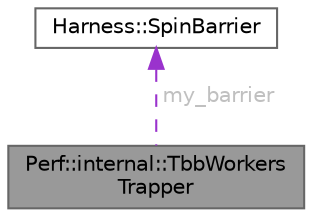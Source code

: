 digraph "Perf::internal::TbbWorkersTrapper"
{
 // LATEX_PDF_SIZE
  bgcolor="transparent";
  edge [fontname=Helvetica,fontsize=10,labelfontname=Helvetica,labelfontsize=10];
  node [fontname=Helvetica,fontsize=10,shape=box,height=0.2,width=0.4];
  Node1 [id="Node000001",label="Perf::internal::TbbWorkers\lTrapper",height=0.2,width=0.4,color="gray40", fillcolor="grey60", style="filled", fontcolor="black",tooltip=" "];
  Node2 -> Node1 [id="edge2_Node000001_Node000002",dir="back",color="darkorchid3",style="dashed",tooltip=" ",label=" my_barrier",fontcolor="grey" ];
  Node2 [id="Node000002",label="Harness::SpinBarrier",height=0.2,width=0.4,color="gray40", fillcolor="white", style="filled",URL="$class_harness_1_1_spin_barrier.html",tooltip=" "];
}
